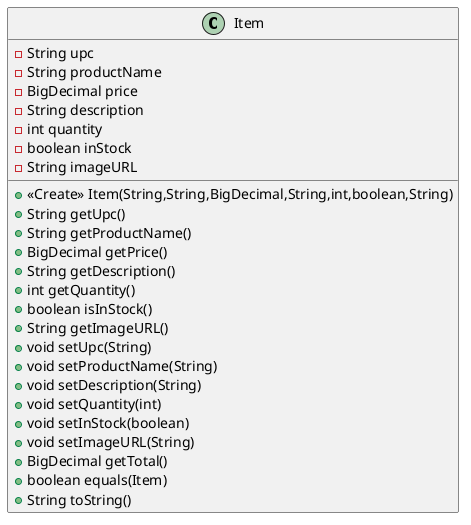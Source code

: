 @startuml
class Item {
- String upc
- String productName
- BigDecimal price
- String description
- int quantity
- boolean inStock
- String imageURL
+ <<Create>> Item(String,String,BigDecimal,String,int,boolean,String)
+ String getUpc()
+ String getProductName()
+ BigDecimal getPrice()
+ String getDescription()
+ int getQuantity()
+ boolean isInStock()
+ String getImageURL()
+ void setUpc(String)
+ void setProductName(String)
+ void setDescription(String)
+ void setQuantity(int)
+ void setInStock(boolean)
+ void setImageURL(String)
+ BigDecimal getTotal()
+ boolean equals(Item)
+ String toString()
}
@enduml